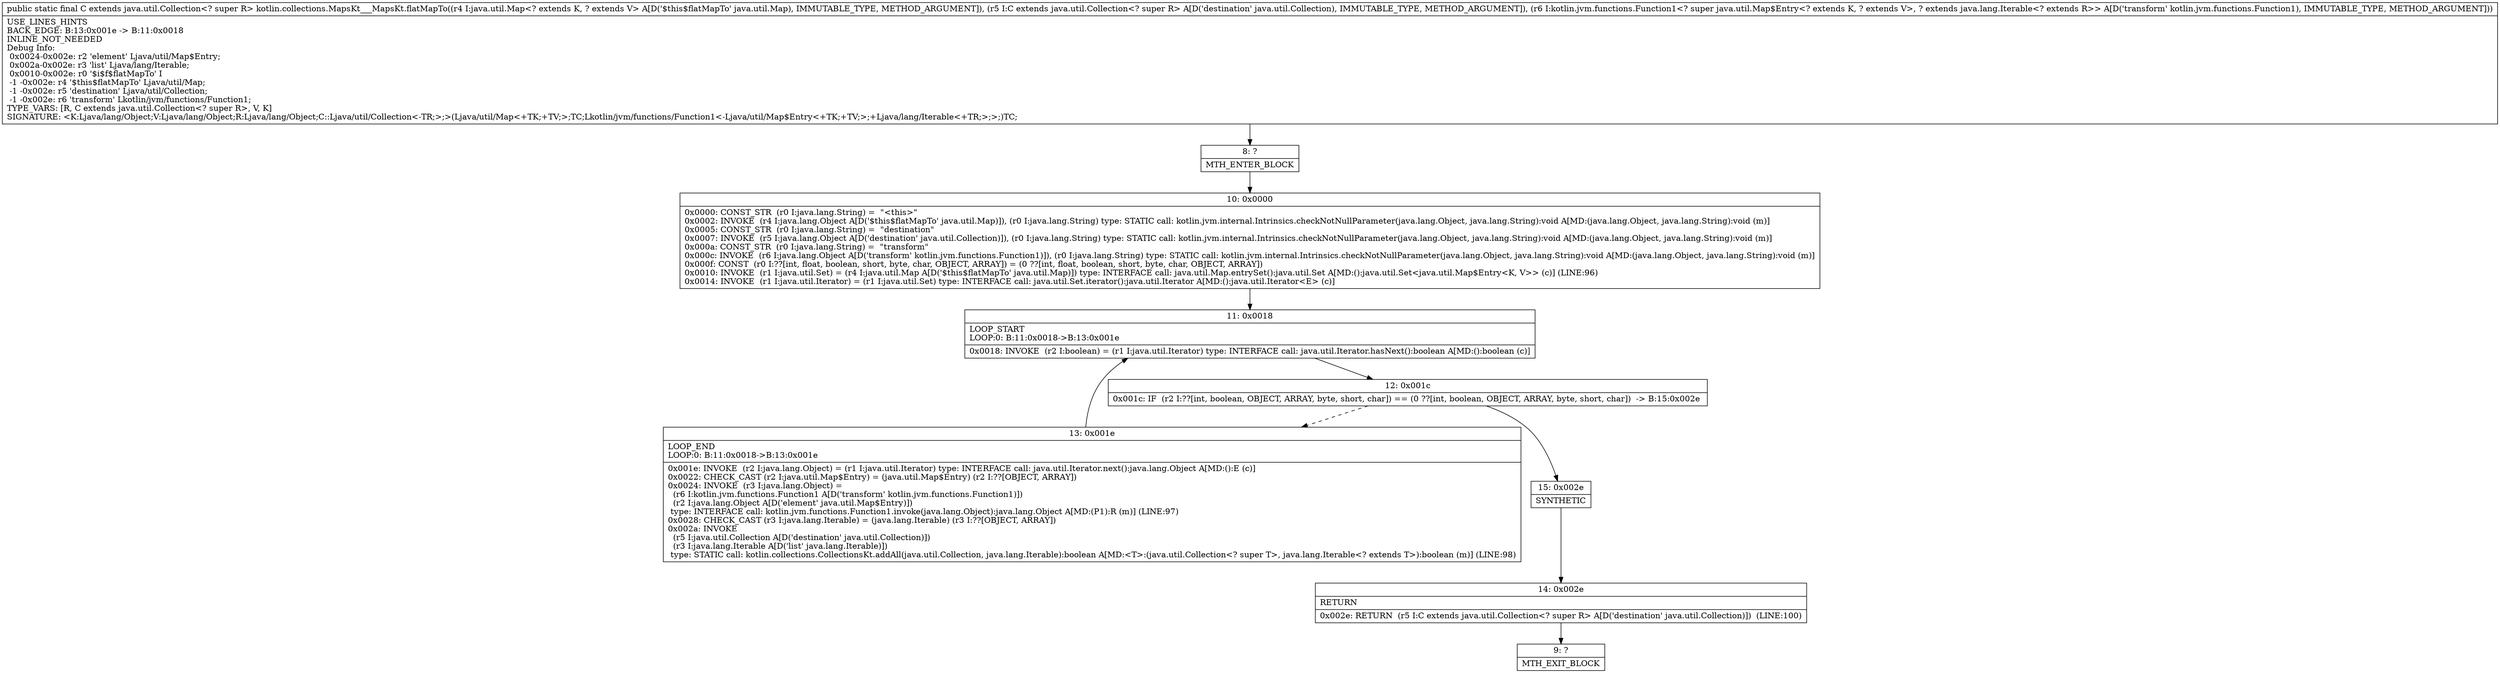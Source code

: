 digraph "CFG forkotlin.collections.MapsKt___MapsKt.flatMapTo(Ljava\/util\/Map;Ljava\/util\/Collection;Lkotlin\/jvm\/functions\/Function1;)Ljava\/util\/Collection;" {
Node_8 [shape=record,label="{8\:\ ?|MTH_ENTER_BLOCK\l}"];
Node_10 [shape=record,label="{10\:\ 0x0000|0x0000: CONST_STR  (r0 I:java.lang.String) =  \"\<this\>\" \l0x0002: INVOKE  (r4 I:java.lang.Object A[D('$this$flatMapTo' java.util.Map)]), (r0 I:java.lang.String) type: STATIC call: kotlin.jvm.internal.Intrinsics.checkNotNullParameter(java.lang.Object, java.lang.String):void A[MD:(java.lang.Object, java.lang.String):void (m)]\l0x0005: CONST_STR  (r0 I:java.lang.String) =  \"destination\" \l0x0007: INVOKE  (r5 I:java.lang.Object A[D('destination' java.util.Collection)]), (r0 I:java.lang.String) type: STATIC call: kotlin.jvm.internal.Intrinsics.checkNotNullParameter(java.lang.Object, java.lang.String):void A[MD:(java.lang.Object, java.lang.String):void (m)]\l0x000a: CONST_STR  (r0 I:java.lang.String) =  \"transform\" \l0x000c: INVOKE  (r6 I:java.lang.Object A[D('transform' kotlin.jvm.functions.Function1)]), (r0 I:java.lang.String) type: STATIC call: kotlin.jvm.internal.Intrinsics.checkNotNullParameter(java.lang.Object, java.lang.String):void A[MD:(java.lang.Object, java.lang.String):void (m)]\l0x000f: CONST  (r0 I:??[int, float, boolean, short, byte, char, OBJECT, ARRAY]) = (0 ??[int, float, boolean, short, byte, char, OBJECT, ARRAY]) \l0x0010: INVOKE  (r1 I:java.util.Set) = (r4 I:java.util.Map A[D('$this$flatMapTo' java.util.Map)]) type: INTERFACE call: java.util.Map.entrySet():java.util.Set A[MD:():java.util.Set\<java.util.Map$Entry\<K, V\>\> (c)] (LINE:96)\l0x0014: INVOKE  (r1 I:java.util.Iterator) = (r1 I:java.util.Set) type: INTERFACE call: java.util.Set.iterator():java.util.Iterator A[MD:():java.util.Iterator\<E\> (c)]\l}"];
Node_11 [shape=record,label="{11\:\ 0x0018|LOOP_START\lLOOP:0: B:11:0x0018\-\>B:13:0x001e\l|0x0018: INVOKE  (r2 I:boolean) = (r1 I:java.util.Iterator) type: INTERFACE call: java.util.Iterator.hasNext():boolean A[MD:():boolean (c)]\l}"];
Node_12 [shape=record,label="{12\:\ 0x001c|0x001c: IF  (r2 I:??[int, boolean, OBJECT, ARRAY, byte, short, char]) == (0 ??[int, boolean, OBJECT, ARRAY, byte, short, char])  \-\> B:15:0x002e \l}"];
Node_13 [shape=record,label="{13\:\ 0x001e|LOOP_END\lLOOP:0: B:11:0x0018\-\>B:13:0x001e\l|0x001e: INVOKE  (r2 I:java.lang.Object) = (r1 I:java.util.Iterator) type: INTERFACE call: java.util.Iterator.next():java.lang.Object A[MD:():E (c)]\l0x0022: CHECK_CAST (r2 I:java.util.Map$Entry) = (java.util.Map$Entry) (r2 I:??[OBJECT, ARRAY]) \l0x0024: INVOKE  (r3 I:java.lang.Object) = \l  (r6 I:kotlin.jvm.functions.Function1 A[D('transform' kotlin.jvm.functions.Function1)])\l  (r2 I:java.lang.Object A[D('element' java.util.Map$Entry)])\l type: INTERFACE call: kotlin.jvm.functions.Function1.invoke(java.lang.Object):java.lang.Object A[MD:(P1):R (m)] (LINE:97)\l0x0028: CHECK_CAST (r3 I:java.lang.Iterable) = (java.lang.Iterable) (r3 I:??[OBJECT, ARRAY]) \l0x002a: INVOKE  \l  (r5 I:java.util.Collection A[D('destination' java.util.Collection)])\l  (r3 I:java.lang.Iterable A[D('list' java.lang.Iterable)])\l type: STATIC call: kotlin.collections.CollectionsKt.addAll(java.util.Collection, java.lang.Iterable):boolean A[MD:\<T\>:(java.util.Collection\<? super T\>, java.lang.Iterable\<? extends T\>):boolean (m)] (LINE:98)\l}"];
Node_15 [shape=record,label="{15\:\ 0x002e|SYNTHETIC\l}"];
Node_14 [shape=record,label="{14\:\ 0x002e|RETURN\l|0x002e: RETURN  (r5 I:C extends java.util.Collection\<? super R\> A[D('destination' java.util.Collection)])  (LINE:100)\l}"];
Node_9 [shape=record,label="{9\:\ ?|MTH_EXIT_BLOCK\l}"];
MethodNode[shape=record,label="{public static final C extends java.util.Collection\<? super R\> kotlin.collections.MapsKt___MapsKt.flatMapTo((r4 I:java.util.Map\<? extends K, ? extends V\> A[D('$this$flatMapTo' java.util.Map), IMMUTABLE_TYPE, METHOD_ARGUMENT]), (r5 I:C extends java.util.Collection\<? super R\> A[D('destination' java.util.Collection), IMMUTABLE_TYPE, METHOD_ARGUMENT]), (r6 I:kotlin.jvm.functions.Function1\<? super java.util.Map$Entry\<? extends K, ? extends V\>, ? extends java.lang.Iterable\<? extends R\>\> A[D('transform' kotlin.jvm.functions.Function1), IMMUTABLE_TYPE, METHOD_ARGUMENT]))  | USE_LINES_HINTS\lBACK_EDGE: B:13:0x001e \-\> B:11:0x0018\lINLINE_NOT_NEEDED\lDebug Info:\l  0x0024\-0x002e: r2 'element' Ljava\/util\/Map$Entry;\l  0x002a\-0x002e: r3 'list' Ljava\/lang\/Iterable;\l  0x0010\-0x002e: r0 '$i$f$flatMapTo' I\l  \-1 \-0x002e: r4 '$this$flatMapTo' Ljava\/util\/Map;\l  \-1 \-0x002e: r5 'destination' Ljava\/util\/Collection;\l  \-1 \-0x002e: r6 'transform' Lkotlin\/jvm\/functions\/Function1;\lTYPE_VARS: [R, C extends java.util.Collection\<? super R\>, V, K]\lSIGNATURE: \<K:Ljava\/lang\/Object;V:Ljava\/lang\/Object;R:Ljava\/lang\/Object;C::Ljava\/util\/Collection\<\-TR;\>;\>(Ljava\/util\/Map\<+TK;+TV;\>;TC;Lkotlin\/jvm\/functions\/Function1\<\-Ljava\/util\/Map$Entry\<+TK;+TV;\>;+Ljava\/lang\/Iterable\<+TR;\>;\>;)TC;\l}"];
MethodNode -> Node_8;Node_8 -> Node_10;
Node_10 -> Node_11;
Node_11 -> Node_12;
Node_12 -> Node_13[style=dashed];
Node_12 -> Node_15;
Node_13 -> Node_11;
Node_15 -> Node_14;
Node_14 -> Node_9;
}

